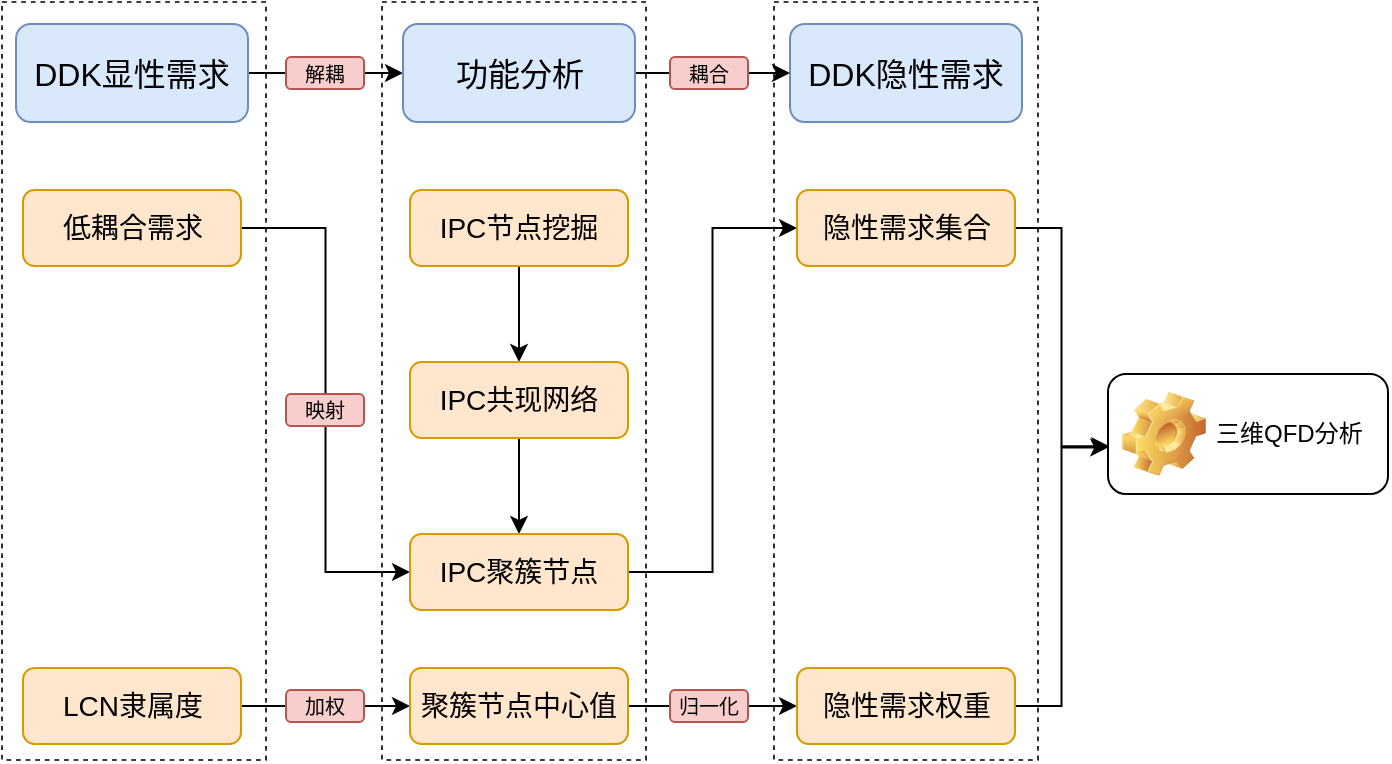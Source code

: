 <mxfile version="15.3.7" type="github">
  <diagram id="M1M83SFhqS-2MPcI5RJ8" name="Page-1">
    <mxGraphModel dx="777" dy="458" grid="0" gridSize="10" guides="1" tooltips="1" connect="1" arrows="1" fold="1" page="1" pageScale="1" pageWidth="850" pageHeight="1100" math="0" shadow="0">
      <root>
        <mxCell id="0" />
        <mxCell id="1" parent="0" />
        <mxCell id="2grvYnBt_li_lnd-i0Ok-10" style="edgeStyle=orthogonalEdgeStyle;rounded=0;orthogonalLoop=1;jettySize=auto;html=1;exitX=1;exitY=0.5;exitDx=0;exitDy=0;" edge="1" parent="1" source="2grvYnBt_li_lnd-i0Ok-1" target="2grvYnBt_li_lnd-i0Ok-7">
          <mxGeometry relative="1" as="geometry" />
        </mxCell>
        <mxCell id="2grvYnBt_li_lnd-i0Ok-1" value="&lt;font style=&quot;font-size: 16px&quot;&gt;DDK显性需求&lt;/font&gt;" style="rounded=1;whiteSpace=wrap;html=1;fillColor=#dae8fc;strokeColor=#6c8ebf;fontSize=16;" vertex="1" parent="1">
          <mxGeometry x="90" y="144" width="116" height="49" as="geometry" />
        </mxCell>
        <mxCell id="2grvYnBt_li_lnd-i0Ok-2" value="&lt;font style=&quot;font-size: 16px&quot;&gt;DDK隐性需求&lt;/font&gt;" style="rounded=1;whiteSpace=wrap;html=1;fillColor=#dae8fc;strokeColor=#6c8ebf;" vertex="1" parent="1">
          <mxGeometry x="477" y="144" width="116" height="49" as="geometry" />
        </mxCell>
        <mxCell id="2grvYnBt_li_lnd-i0Ok-12" style="edgeStyle=orthogonalEdgeStyle;rounded=0;orthogonalLoop=1;jettySize=auto;html=1;exitX=1;exitY=0.5;exitDx=0;exitDy=0;entryX=0;entryY=0.5;entryDx=0;entryDy=0;" edge="1" parent="1" source="2grvYnBt_li_lnd-i0Ok-3" target="2grvYnBt_li_lnd-i0Ok-6">
          <mxGeometry relative="1" as="geometry" />
        </mxCell>
        <mxCell id="2grvYnBt_li_lnd-i0Ok-3" value="&lt;font style=&quot;font-size: 14px&quot;&gt;低耦合需求&lt;/font&gt;" style="rounded=1;whiteSpace=wrap;html=1;fillColor=#ffe6cc;strokeColor=#d79b00;" vertex="1" parent="1">
          <mxGeometry x="93.5" y="227" width="109" height="38" as="geometry" />
        </mxCell>
        <mxCell id="2grvYnBt_li_lnd-i0Ok-8" style="edgeStyle=orthogonalEdgeStyle;rounded=0;orthogonalLoop=1;jettySize=auto;html=1;exitX=0.5;exitY=1;exitDx=0;exitDy=0;" edge="1" parent="1" source="2grvYnBt_li_lnd-i0Ok-4" target="2grvYnBt_li_lnd-i0Ok-5">
          <mxGeometry relative="1" as="geometry" />
        </mxCell>
        <mxCell id="2grvYnBt_li_lnd-i0Ok-4" value="&lt;font style=&quot;font-size: 14px&quot;&gt;IPC节点挖掘&lt;/font&gt;" style="rounded=1;whiteSpace=wrap;html=1;fillColor=#ffe6cc;strokeColor=#d79b00;" vertex="1" parent="1">
          <mxGeometry x="287" y="227" width="109" height="38" as="geometry" />
        </mxCell>
        <mxCell id="2grvYnBt_li_lnd-i0Ok-9" style="edgeStyle=orthogonalEdgeStyle;rounded=0;orthogonalLoop=1;jettySize=auto;html=1;exitX=0.5;exitY=1;exitDx=0;exitDy=0;" edge="1" parent="1" source="2grvYnBt_li_lnd-i0Ok-5" target="2grvYnBt_li_lnd-i0Ok-6">
          <mxGeometry relative="1" as="geometry" />
        </mxCell>
        <mxCell id="2grvYnBt_li_lnd-i0Ok-5" value="&lt;font style=&quot;font-size: 14px&quot;&gt;IPC共现网络&lt;/font&gt;" style="rounded=1;whiteSpace=wrap;html=1;fillColor=#ffe6cc;strokeColor=#d79b00;" vertex="1" parent="1">
          <mxGeometry x="287" y="313" width="109" height="38" as="geometry" />
        </mxCell>
        <mxCell id="2grvYnBt_li_lnd-i0Ok-21" style="edgeStyle=orthogonalEdgeStyle;rounded=0;orthogonalLoop=1;jettySize=auto;html=1;entryX=0;entryY=0.5;entryDx=0;entryDy=0;" edge="1" parent="1" source="2grvYnBt_li_lnd-i0Ok-6" target="2grvYnBt_li_lnd-i0Ok-18">
          <mxGeometry relative="1" as="geometry" />
        </mxCell>
        <mxCell id="2grvYnBt_li_lnd-i0Ok-6" value="&lt;font style=&quot;font-size: 14px&quot;&gt;IPC聚簇节点&lt;/font&gt;" style="rounded=1;whiteSpace=wrap;html=1;fillColor=#ffe6cc;strokeColor=#d79b00;" vertex="1" parent="1">
          <mxGeometry x="287" y="399" width="109" height="38" as="geometry" />
        </mxCell>
        <mxCell id="2grvYnBt_li_lnd-i0Ok-11" style="edgeStyle=orthogonalEdgeStyle;rounded=0;orthogonalLoop=1;jettySize=auto;html=1;exitX=1;exitY=0.5;exitDx=0;exitDy=0;" edge="1" parent="1" source="2grvYnBt_li_lnd-i0Ok-7" target="2grvYnBt_li_lnd-i0Ok-2">
          <mxGeometry relative="1" as="geometry" />
        </mxCell>
        <mxCell id="2grvYnBt_li_lnd-i0Ok-7" value="&lt;font style=&quot;font-size: 16px&quot;&gt;功能分析&lt;/font&gt;" style="rounded=1;whiteSpace=wrap;html=1;fillColor=#dae8fc;strokeColor=#6c8ebf;" vertex="1" parent="1">
          <mxGeometry x="283.5" y="144" width="116" height="49" as="geometry" />
        </mxCell>
        <mxCell id="2grvYnBt_li_lnd-i0Ok-16" value="&lt;font style=&quot;font-size: 10px&quot;&gt;映射&lt;/font&gt;" style="rounded=1;whiteSpace=wrap;html=1;fillColor=#f8cecc;strokeColor=#b85450;" vertex="1" parent="1">
          <mxGeometry x="225" y="329" width="39" height="16" as="geometry" />
        </mxCell>
        <mxCell id="2grvYnBt_li_lnd-i0Ok-32" style="edgeStyle=orthogonalEdgeStyle;rounded=0;orthogonalLoop=1;jettySize=auto;html=1;entryX=0.005;entryY=0.602;entryDx=0;entryDy=0;entryPerimeter=0;" edge="1" parent="1" source="2grvYnBt_li_lnd-i0Ok-18" target="2grvYnBt_li_lnd-i0Ok-30">
          <mxGeometry relative="1" as="geometry" />
        </mxCell>
        <mxCell id="2grvYnBt_li_lnd-i0Ok-18" value="&lt;font style=&quot;font-size: 14px&quot;&gt;隐性需求集合&lt;/font&gt;" style="rounded=1;whiteSpace=wrap;html=1;fillColor=#ffe6cc;strokeColor=#d79b00;" vertex="1" parent="1">
          <mxGeometry x="480.5" y="227" width="109" height="38" as="geometry" />
        </mxCell>
        <mxCell id="2grvYnBt_li_lnd-i0Ok-19" value="&lt;span style=&quot;font-size: 10px&quot;&gt;解耦&lt;/span&gt;" style="rounded=1;whiteSpace=wrap;html=1;fillColor=#f8cecc;strokeColor=#b85450;" vertex="1" parent="1">
          <mxGeometry x="225" y="160.5" width="39" height="16" as="geometry" />
        </mxCell>
        <mxCell id="2grvYnBt_li_lnd-i0Ok-20" value="&lt;span style=&quot;font-size: 10px&quot;&gt;耦合&lt;/span&gt;" style="rounded=1;whiteSpace=wrap;html=1;fillColor=#f8cecc;strokeColor=#b85450;" vertex="1" parent="1">
          <mxGeometry x="417" y="160.5" width="39" height="16" as="geometry" />
        </mxCell>
        <mxCell id="2grvYnBt_li_lnd-i0Ok-24" style="edgeStyle=orthogonalEdgeStyle;rounded=0;orthogonalLoop=1;jettySize=auto;html=1;entryX=0;entryY=0.5;entryDx=0;entryDy=0;" edge="1" parent="1" source="2grvYnBt_li_lnd-i0Ok-22" target="2grvYnBt_li_lnd-i0Ok-23">
          <mxGeometry relative="1" as="geometry" />
        </mxCell>
        <mxCell id="2grvYnBt_li_lnd-i0Ok-22" value="&lt;font style=&quot;font-size: 14px&quot;&gt;LCN隶属度&lt;/font&gt;" style="rounded=1;whiteSpace=wrap;html=1;fillColor=#ffe6cc;strokeColor=#d79b00;" vertex="1" parent="1">
          <mxGeometry x="93.5" y="466" width="109" height="38" as="geometry" />
        </mxCell>
        <mxCell id="2grvYnBt_li_lnd-i0Ok-26" style="edgeStyle=orthogonalEdgeStyle;rounded=0;orthogonalLoop=1;jettySize=auto;html=1;entryX=0;entryY=0.5;entryDx=0;entryDy=0;" edge="1" parent="1" source="2grvYnBt_li_lnd-i0Ok-23" target="2grvYnBt_li_lnd-i0Ok-25">
          <mxGeometry relative="1" as="geometry" />
        </mxCell>
        <mxCell id="2grvYnBt_li_lnd-i0Ok-23" value="&lt;font style=&quot;font-size: 14px&quot;&gt;聚簇节点中心值&lt;/font&gt;" style="rounded=1;whiteSpace=wrap;html=1;fillColor=#ffe6cc;strokeColor=#d79b00;" vertex="1" parent="1">
          <mxGeometry x="287" y="466" width="109" height="38" as="geometry" />
        </mxCell>
        <mxCell id="2grvYnBt_li_lnd-i0Ok-34" style="edgeStyle=orthogonalEdgeStyle;rounded=0;orthogonalLoop=1;jettySize=auto;html=1;entryX=0.001;entryY=0.612;entryDx=0;entryDy=0;entryPerimeter=0;" edge="1" parent="1" source="2grvYnBt_li_lnd-i0Ok-25" target="2grvYnBt_li_lnd-i0Ok-30">
          <mxGeometry relative="1" as="geometry" />
        </mxCell>
        <mxCell id="2grvYnBt_li_lnd-i0Ok-25" value="&lt;span style=&quot;font-size: 14px&quot;&gt;隐性需求权重&lt;/span&gt;" style="rounded=1;whiteSpace=wrap;html=1;fillColor=#ffe6cc;strokeColor=#d79b00;" vertex="1" parent="1">
          <mxGeometry x="480.5" y="466" width="109" height="38" as="geometry" />
        </mxCell>
        <mxCell id="2grvYnBt_li_lnd-i0Ok-27" value="&lt;font style=&quot;font-size: 10px&quot;&gt;加权&lt;/font&gt;" style="rounded=1;whiteSpace=wrap;html=1;fillColor=#f8cecc;strokeColor=#b85450;" vertex="1" parent="1">
          <mxGeometry x="225" y="477" width="39" height="16" as="geometry" />
        </mxCell>
        <mxCell id="2grvYnBt_li_lnd-i0Ok-28" value="&lt;font style=&quot;font-size: 10px&quot;&gt;归一化&lt;/font&gt;" style="rounded=1;whiteSpace=wrap;html=1;fillColor=#f8cecc;strokeColor=#b85450;" vertex="1" parent="1">
          <mxGeometry x="417" y="477" width="39" height="16" as="geometry" />
        </mxCell>
        <mxCell id="2grvYnBt_li_lnd-i0Ok-30" value="&lt;span style=&quot;font-weight: normal&quot;&gt;三维QFD分析&lt;/span&gt;" style="label;whiteSpace=wrap;html=1;image=img/clipart/Gear_128x128.png" vertex="1" parent="1">
          <mxGeometry x="636" y="319" width="140" height="60" as="geometry" />
        </mxCell>
        <mxCell id="2grvYnBt_li_lnd-i0Ok-35" value="" style="rounded=0;whiteSpace=wrap;html=1;glass=0;shadow=0;sketch=0;fillColor=none;dashed=1;strokeWidth=0.8;" vertex="1" parent="1">
          <mxGeometry x="83" y="133" width="132" height="379" as="geometry" />
        </mxCell>
        <mxCell id="2grvYnBt_li_lnd-i0Ok-38" value="" style="rounded=0;whiteSpace=wrap;html=1;glass=0;shadow=0;sketch=0;fillColor=none;dashed=1;strokeWidth=0.8;" vertex="1" parent="1">
          <mxGeometry x="273" y="133" width="132" height="379" as="geometry" />
        </mxCell>
        <mxCell id="2grvYnBt_li_lnd-i0Ok-39" value="" style="rounded=0;whiteSpace=wrap;html=1;glass=0;shadow=0;sketch=0;fillColor=none;dashed=1;strokeWidth=0.8;" vertex="1" parent="1">
          <mxGeometry x="469" y="133" width="132" height="379" as="geometry" />
        </mxCell>
      </root>
    </mxGraphModel>
  </diagram>
</mxfile>
